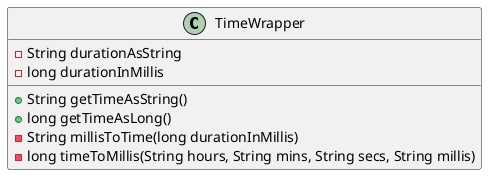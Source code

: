 @startuml
class TimeWrapper {
    - String durationAsString
    - long durationInMillis
    + String getTimeAsString()
    + long getTimeAsLong()
    - String millisToTime(long durationInMillis)
    - long timeToMillis(String hours, String mins, String secs, String millis)
}
@enduml
